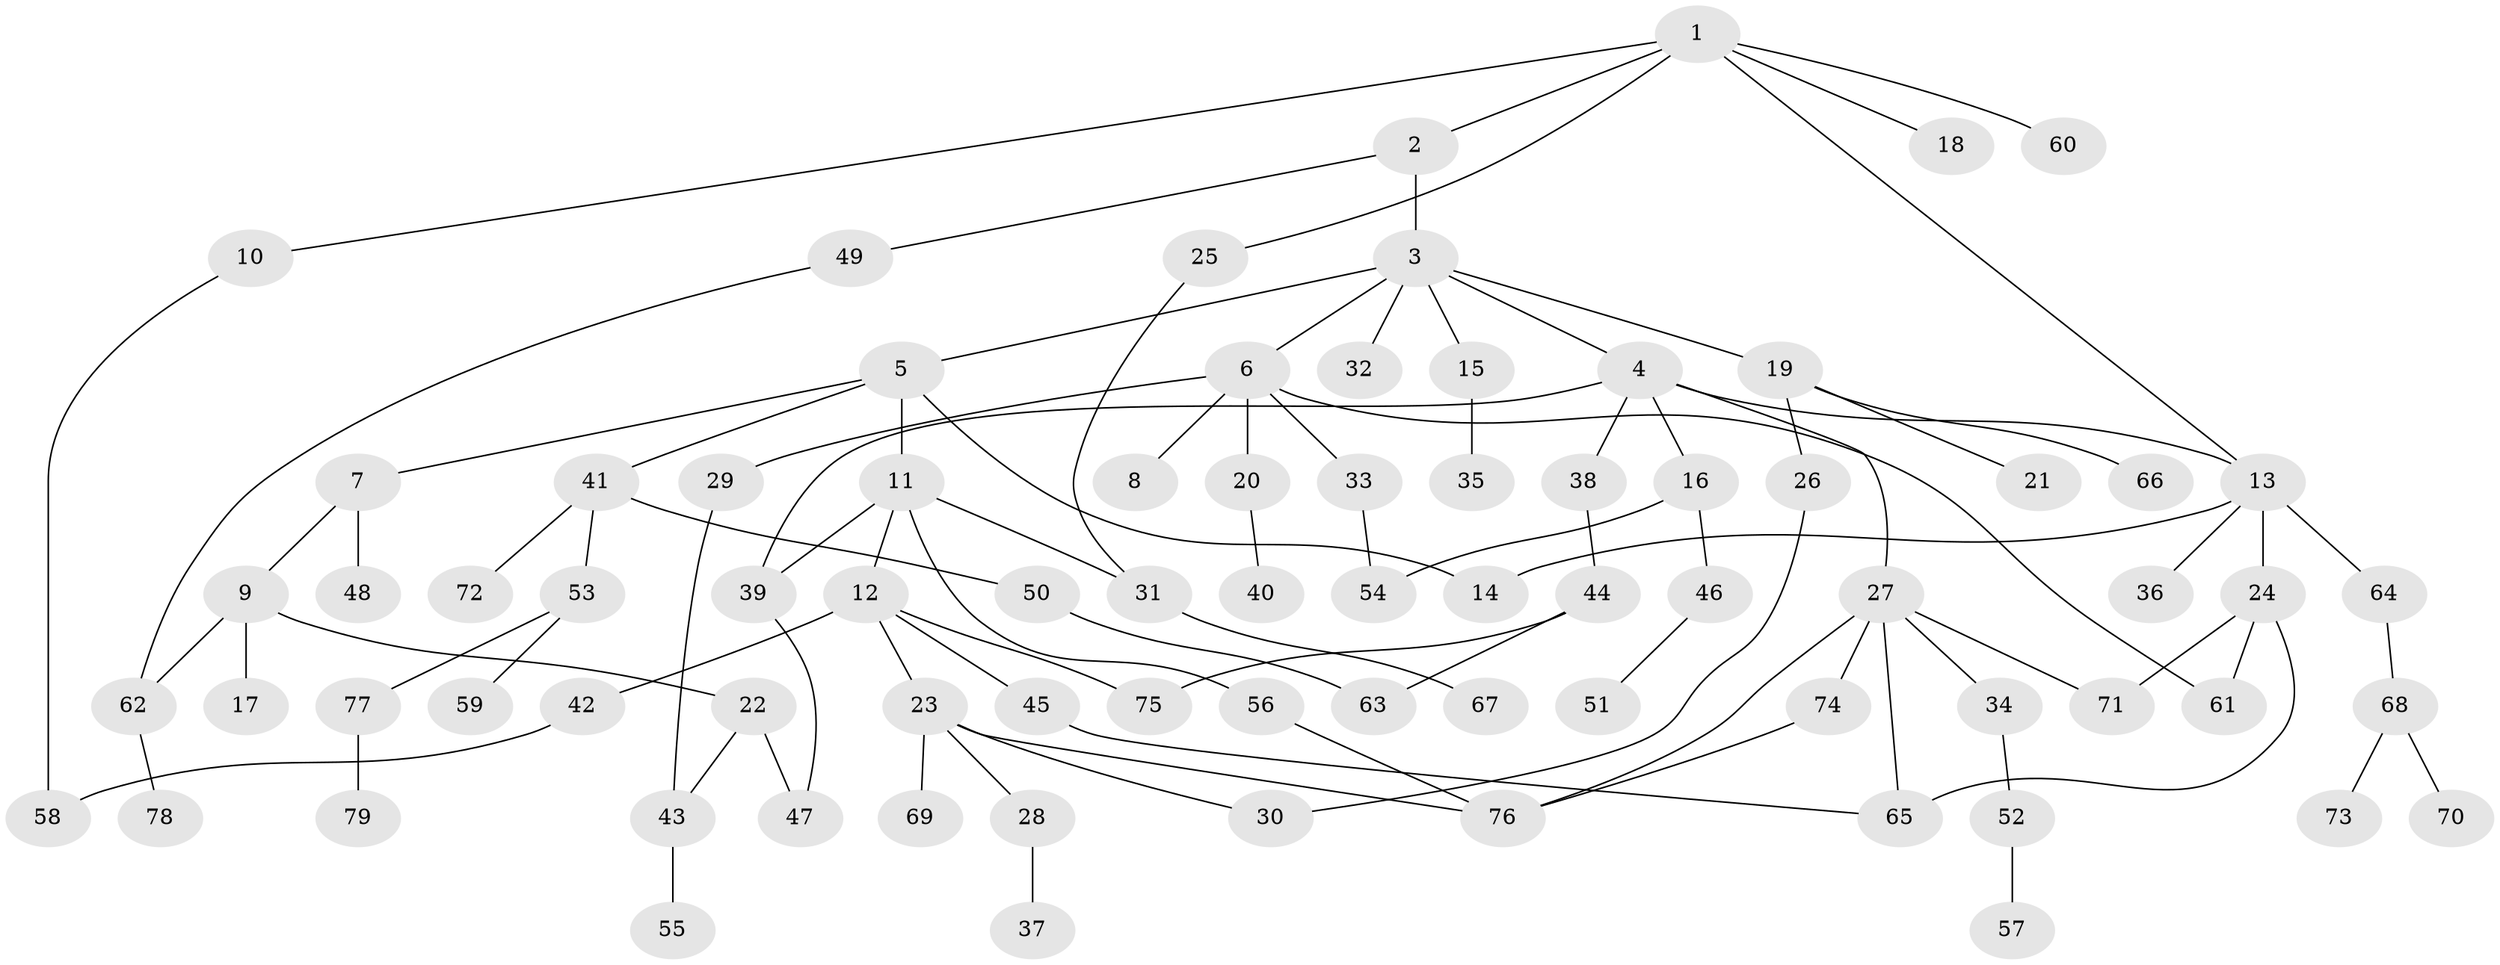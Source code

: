 // coarse degree distribution, {6: 0.05555555555555555, 8: 0.018518518518518517, 10: 0.018518518518518517, 7: 0.018518518518518517, 5: 0.07407407407407407, 1: 0.3333333333333333, 2: 0.35185185185185186, 3: 0.09259259259259259, 4: 0.037037037037037035}
// Generated by graph-tools (version 1.1) at 2025/51/02/27/25 19:51:40]
// undirected, 79 vertices, 97 edges
graph export_dot {
graph [start="1"]
  node [color=gray90,style=filled];
  1;
  2;
  3;
  4;
  5;
  6;
  7;
  8;
  9;
  10;
  11;
  12;
  13;
  14;
  15;
  16;
  17;
  18;
  19;
  20;
  21;
  22;
  23;
  24;
  25;
  26;
  27;
  28;
  29;
  30;
  31;
  32;
  33;
  34;
  35;
  36;
  37;
  38;
  39;
  40;
  41;
  42;
  43;
  44;
  45;
  46;
  47;
  48;
  49;
  50;
  51;
  52;
  53;
  54;
  55;
  56;
  57;
  58;
  59;
  60;
  61;
  62;
  63;
  64;
  65;
  66;
  67;
  68;
  69;
  70;
  71;
  72;
  73;
  74;
  75;
  76;
  77;
  78;
  79;
  1 -- 2;
  1 -- 10;
  1 -- 13;
  1 -- 18;
  1 -- 25;
  1 -- 60;
  2 -- 3;
  2 -- 49;
  3 -- 4;
  3 -- 5;
  3 -- 6;
  3 -- 15;
  3 -- 19;
  3 -- 32;
  4 -- 16;
  4 -- 27;
  4 -- 38;
  4 -- 39;
  4 -- 13;
  5 -- 7;
  5 -- 11;
  5 -- 14;
  5 -- 41;
  6 -- 8;
  6 -- 20;
  6 -- 29;
  6 -- 33;
  6 -- 61;
  7 -- 9;
  7 -- 48;
  9 -- 17;
  9 -- 22;
  9 -- 62;
  10 -- 58;
  11 -- 12;
  11 -- 31;
  11 -- 39;
  11 -- 56;
  12 -- 23;
  12 -- 42;
  12 -- 45;
  12 -- 75;
  13 -- 24;
  13 -- 36;
  13 -- 64;
  13 -- 14;
  15 -- 35;
  16 -- 46;
  16 -- 54;
  19 -- 21;
  19 -- 26;
  19 -- 66;
  20 -- 40;
  22 -- 43;
  22 -- 47;
  23 -- 28;
  23 -- 69;
  23 -- 76;
  23 -- 30;
  24 -- 71;
  24 -- 61;
  24 -- 65;
  25 -- 31;
  26 -- 30;
  27 -- 34;
  27 -- 74;
  27 -- 65;
  27 -- 71;
  27 -- 76;
  28 -- 37;
  29 -- 43;
  31 -- 67;
  33 -- 54;
  34 -- 52;
  38 -- 44;
  39 -- 47;
  41 -- 50;
  41 -- 53;
  41 -- 72;
  42 -- 58;
  43 -- 55;
  44 -- 63;
  44 -- 75;
  45 -- 65;
  46 -- 51;
  49 -- 62;
  50 -- 63;
  52 -- 57;
  53 -- 59;
  53 -- 77;
  56 -- 76;
  62 -- 78;
  64 -- 68;
  68 -- 70;
  68 -- 73;
  74 -- 76;
  77 -- 79;
}
